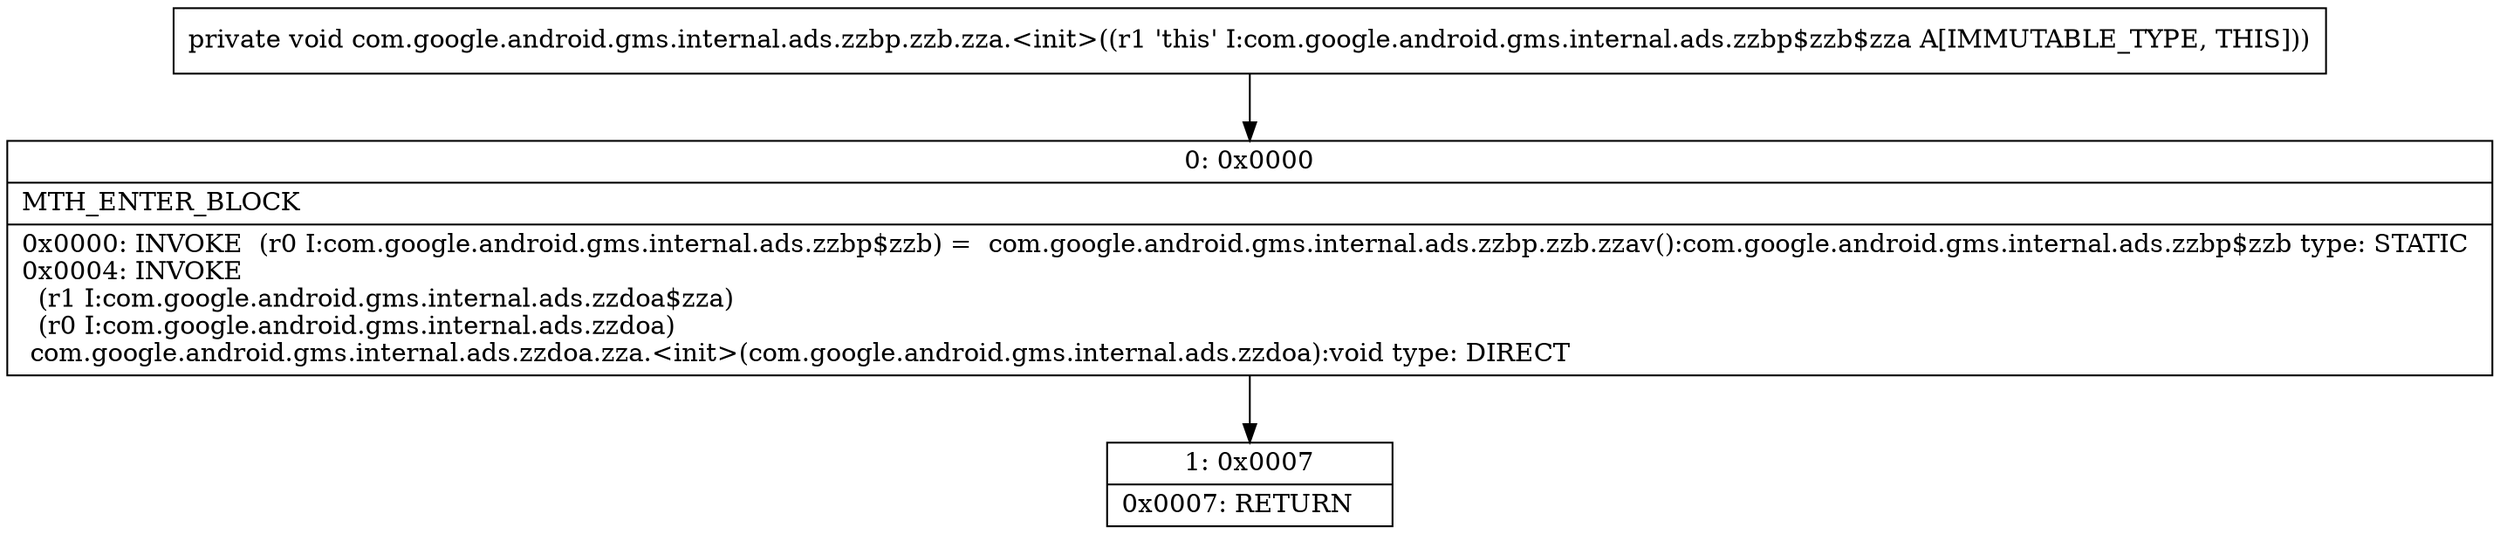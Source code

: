 digraph "CFG forcom.google.android.gms.internal.ads.zzbp.zzb.zza.\<init\>()V" {
Node_0 [shape=record,label="{0\:\ 0x0000|MTH_ENTER_BLOCK\l|0x0000: INVOKE  (r0 I:com.google.android.gms.internal.ads.zzbp$zzb) =  com.google.android.gms.internal.ads.zzbp.zzb.zzav():com.google.android.gms.internal.ads.zzbp$zzb type: STATIC \l0x0004: INVOKE  \l  (r1 I:com.google.android.gms.internal.ads.zzdoa$zza)\l  (r0 I:com.google.android.gms.internal.ads.zzdoa)\l com.google.android.gms.internal.ads.zzdoa.zza.\<init\>(com.google.android.gms.internal.ads.zzdoa):void type: DIRECT \l}"];
Node_1 [shape=record,label="{1\:\ 0x0007|0x0007: RETURN   \l}"];
MethodNode[shape=record,label="{private void com.google.android.gms.internal.ads.zzbp.zzb.zza.\<init\>((r1 'this' I:com.google.android.gms.internal.ads.zzbp$zzb$zza A[IMMUTABLE_TYPE, THIS])) }"];
MethodNode -> Node_0;
Node_0 -> Node_1;
}

